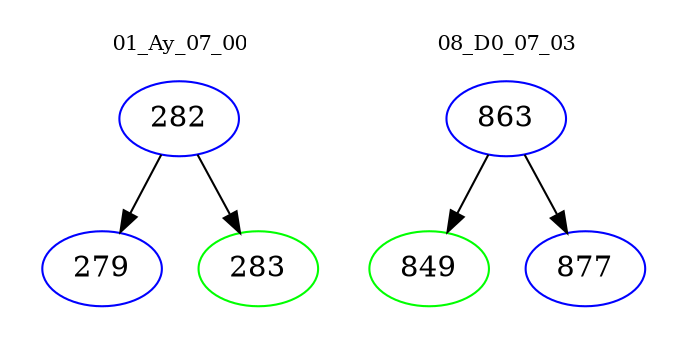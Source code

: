 digraph{
subgraph cluster_0 {
color = white
label = "01_Ay_07_00";
fontsize=10;
T0_282 [label="282", color="blue"]
T0_282 -> T0_279 [color="black"]
T0_279 [label="279", color="blue"]
T0_282 -> T0_283 [color="black"]
T0_283 [label="283", color="green"]
}
subgraph cluster_1 {
color = white
label = "08_D0_07_03";
fontsize=10;
T1_863 [label="863", color="blue"]
T1_863 -> T1_849 [color="black"]
T1_849 [label="849", color="green"]
T1_863 -> T1_877 [color="black"]
T1_877 [label="877", color="blue"]
}
}
